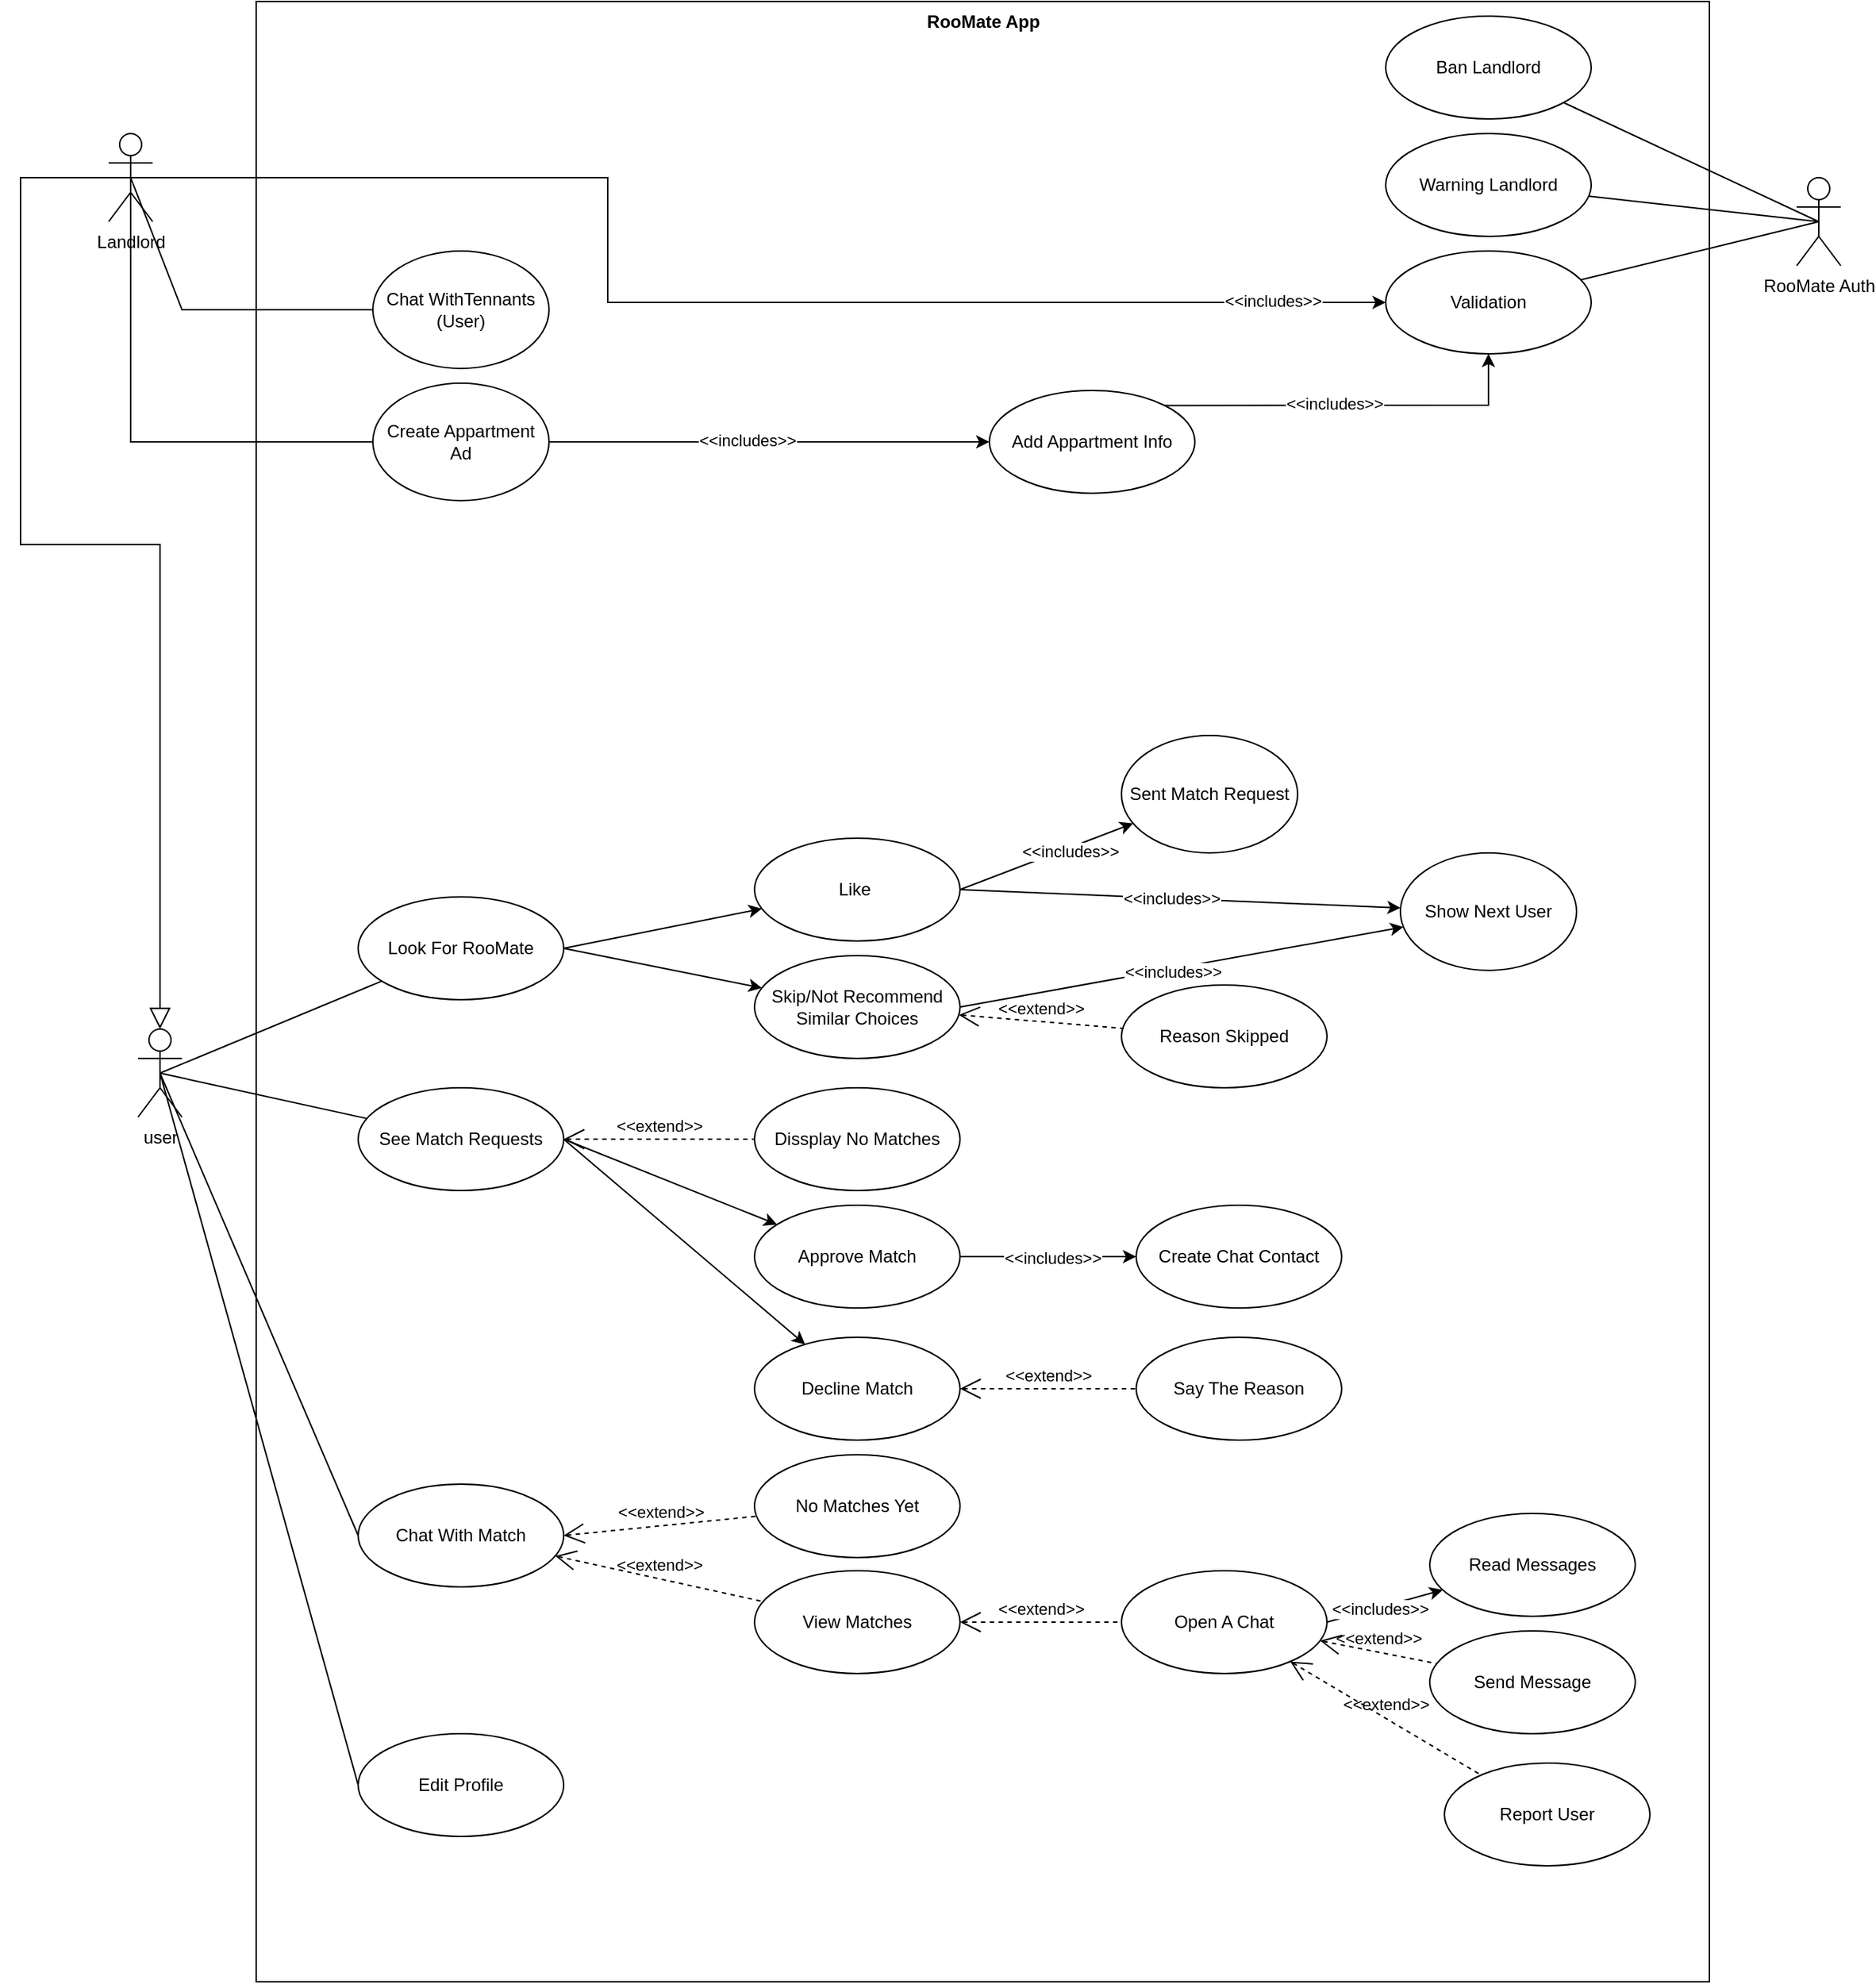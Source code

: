 <mxfile version="26.2.2">
  <diagram name="Σελίδα-1" id="lDg-v396kHItLGcpea-5">
    <mxGraphModel dx="1585" dy="940" grid="1" gridSize="10" guides="1" tooltips="1" connect="1" arrows="1" fold="1" page="1" pageScale="1" pageWidth="827" pageHeight="1169" math="0" shadow="0">
      <root>
        <mxCell id="0" />
        <mxCell id="1" parent="0" />
        <mxCell id="cT3gamhLJcz5Im4jAsNJ-1" value="RooMate App" style="shape=rect;html=1;verticalAlign=top;fontStyle=1;whiteSpace=wrap;align=center;" parent="1" vertex="1">
          <mxGeometry x="250.5" y="30" width="990" height="1349" as="geometry" />
        </mxCell>
        <mxCell id="cT3gamhLJcz5Im4jAsNJ-2" value="user" style="shape=umlActor;html=1;verticalLabelPosition=bottom;verticalAlign=top;align=center;" parent="1" vertex="1">
          <mxGeometry x="170" y="730" width="30" height="60" as="geometry" />
        </mxCell>
        <mxCell id="cT3gamhLJcz5Im4jAsNJ-3" value="Landlord" style="shape=umlActor;html=1;verticalLabelPosition=bottom;verticalAlign=top;align=center;" parent="1" vertex="1">
          <mxGeometry x="150" y="120" width="30" height="60" as="geometry" />
        </mxCell>
        <mxCell id="cT3gamhLJcz5Im4jAsNJ-4" value="RooMate Auth" style="shape=umlActor;html=1;verticalLabelPosition=bottom;verticalAlign=top;align=center;" parent="1" vertex="1">
          <mxGeometry x="1300" y="150" width="30" height="60" as="geometry" />
        </mxCell>
        <mxCell id="cT3gamhLJcz5Im4jAsNJ-12" value="Ban Landlord" style="ellipse;whiteSpace=wrap;html=1;" parent="1" vertex="1">
          <mxGeometry x="1020" y="40" width="140" height="70" as="geometry" />
        </mxCell>
        <mxCell id="cT3gamhLJcz5Im4jAsNJ-14" value="Warning Landlord" style="ellipse;whiteSpace=wrap;html=1;" parent="1" vertex="1">
          <mxGeometry x="1020" y="120" width="140" height="70" as="geometry" />
        </mxCell>
        <mxCell id="cT3gamhLJcz5Im4jAsNJ-15" value="Validation" style="ellipse;whiteSpace=wrap;html=1;" parent="1" vertex="1">
          <mxGeometry x="1020" y="200" width="140" height="70" as="geometry" />
        </mxCell>
        <mxCell id="cT3gamhLJcz5Im4jAsNJ-16" value="" style="edgeStyle=none;html=1;endArrow=none;verticalAlign=bottom;rounded=0;entryX=0.5;entryY=0.5;entryDx=0;entryDy=0;entryPerimeter=0;" parent="1" source="cT3gamhLJcz5Im4jAsNJ-12" target="cT3gamhLJcz5Im4jAsNJ-4" edge="1">
          <mxGeometry width="160" relative="1" as="geometry">
            <mxPoint x="780" y="149.5" as="sourcePoint" />
            <mxPoint x="940" y="149.5" as="targetPoint" />
            <Array as="points" />
          </mxGeometry>
        </mxCell>
        <mxCell id="cT3gamhLJcz5Im4jAsNJ-17" value="" style="edgeStyle=none;html=1;endArrow=none;verticalAlign=bottom;rounded=0;entryX=0.5;entryY=0.5;entryDx=0;entryDy=0;entryPerimeter=0;" parent="1" source="cT3gamhLJcz5Im4jAsNJ-14" target="cT3gamhLJcz5Im4jAsNJ-4" edge="1">
          <mxGeometry width="160" relative="1" as="geometry">
            <mxPoint x="855" y="158" as="sourcePoint" />
            <mxPoint x="945" y="170" as="targetPoint" />
            <Array as="points" />
          </mxGeometry>
        </mxCell>
        <mxCell id="cT3gamhLJcz5Im4jAsNJ-18" value="" style="edgeStyle=none;html=1;endArrow=none;verticalAlign=bottom;rounded=0;entryX=0.5;entryY=0.5;entryDx=0;entryDy=0;entryPerimeter=0;" parent="1" source="cT3gamhLJcz5Im4jAsNJ-15" target="cT3gamhLJcz5Im4jAsNJ-4" edge="1">
          <mxGeometry width="160" relative="1" as="geometry">
            <mxPoint x="420" y="280" as="sourcePoint" />
            <mxPoint x="580" y="280" as="targetPoint" />
          </mxGeometry>
        </mxCell>
        <mxCell id="cT3gamhLJcz5Im4jAsNJ-21" value="Chat WithTennants&lt;div&gt;(User)&lt;/div&gt;" style="ellipse;whiteSpace=wrap;html=1;" parent="1" vertex="1">
          <mxGeometry x="330" y="200" width="120" height="80" as="geometry" />
        </mxCell>
        <mxCell id="cT3gamhLJcz5Im4jAsNJ-22" value="Create Appartment Ad" style="ellipse;whiteSpace=wrap;html=1;" parent="1" vertex="1">
          <mxGeometry x="330" y="290" width="120" height="80" as="geometry" />
        </mxCell>
        <mxCell id="cT3gamhLJcz5Im4jAsNJ-24" value="" style="edgeStyle=orthogonalEdgeStyle;html=1;endArrow=none;verticalAlign=bottom;rounded=0;exitX=0.5;exitY=0.5;exitDx=0;exitDy=0;exitPerimeter=0;" parent="1" source="cT3gamhLJcz5Im4jAsNJ-3" edge="1">
          <mxGeometry width="160" relative="1" as="geometry">
            <mxPoint x="170" y="149.5" as="sourcePoint" />
            <mxPoint x="880" y="235" as="targetPoint" />
            <Array as="points">
              <mxPoint x="490" y="150" />
              <mxPoint x="490" y="235" />
            </Array>
          </mxGeometry>
        </mxCell>
        <mxCell id="cT3gamhLJcz5Im4jAsNJ-25" value="" style="edgeStyle=none;html=1;endArrow=none;verticalAlign=bottom;rounded=0;exitX=0.5;exitY=0.5;exitDx=0;exitDy=0;exitPerimeter=0;" parent="1" source="cT3gamhLJcz5Im4jAsNJ-3" target="cT3gamhLJcz5Im4jAsNJ-21" edge="1">
          <mxGeometry width="160" relative="1" as="geometry">
            <mxPoint x="400" y="320" as="sourcePoint" />
            <mxPoint x="560" y="320" as="targetPoint" />
            <Array as="points">
              <mxPoint x="200" y="240" />
            </Array>
          </mxGeometry>
        </mxCell>
        <mxCell id="cT3gamhLJcz5Im4jAsNJ-26" value="" style="edgeStyle=none;html=1;endArrow=none;verticalAlign=bottom;rounded=0;exitX=0.5;exitY=0.5;exitDx=0;exitDy=0;exitPerimeter=0;" parent="1" source="cT3gamhLJcz5Im4jAsNJ-3" target="cT3gamhLJcz5Im4jAsNJ-22" edge="1">
          <mxGeometry width="160" relative="1" as="geometry">
            <mxPoint x="400" y="400" as="sourcePoint" />
            <mxPoint x="560" y="400" as="targetPoint" />
            <Array as="points">
              <mxPoint x="165" y="330" />
            </Array>
          </mxGeometry>
        </mxCell>
        <mxCell id="cT3gamhLJcz5Im4jAsNJ-30" value="Add Appartment Info" style="ellipse;whiteSpace=wrap;html=1;" parent="1" vertex="1">
          <mxGeometry x="750" y="295" width="140" height="70" as="geometry" />
        </mxCell>
        <mxCell id="cT3gamhLJcz5Im4jAsNJ-48" style="edgeStyle=none;rounded=0;orthogonalLoop=1;jettySize=auto;html=1;" parent="1" source="cT3gamhLJcz5Im4jAsNJ-22" target="cT3gamhLJcz5Im4jAsNJ-30" edge="1">
          <mxGeometry relative="1" as="geometry">
            <mxPoint x="470" y="515" as="sourcePoint" />
            <mxPoint x="607" y="481" as="targetPoint" />
          </mxGeometry>
        </mxCell>
        <mxCell id="cT3gamhLJcz5Im4jAsNJ-49" value="&amp;lt;&amp;lt;includes&amp;gt;&amp;gt;" style="edgeLabel;html=1;align=center;verticalAlign=middle;resizable=0;points=[];" parent="cT3gamhLJcz5Im4jAsNJ-48" vertex="1" connectable="0">
          <mxGeometry x="-0.099" y="1" relative="1" as="geometry">
            <mxPoint as="offset" />
          </mxGeometry>
        </mxCell>
        <mxCell id="cT3gamhLJcz5Im4jAsNJ-51" style="edgeStyle=none;rounded=0;orthogonalLoop=1;jettySize=auto;html=1;exitX=1;exitY=0;exitDx=0;exitDy=0;" parent="1" source="cT3gamhLJcz5Im4jAsNJ-30" target="cT3gamhLJcz5Im4jAsNJ-15" edge="1">
          <mxGeometry relative="1" as="geometry">
            <mxPoint x="470" y="515" as="sourcePoint" />
            <mxPoint x="607" y="481" as="targetPoint" />
            <Array as="points">
              <mxPoint x="1090" y="305" />
            </Array>
          </mxGeometry>
        </mxCell>
        <mxCell id="cT3gamhLJcz5Im4jAsNJ-52" value="&amp;lt;&amp;lt;includes&amp;gt;&amp;gt;" style="edgeLabel;html=1;align=center;verticalAlign=middle;resizable=0;points=[];" parent="cT3gamhLJcz5Im4jAsNJ-51" vertex="1" connectable="0">
          <mxGeometry x="-0.099" y="1" relative="1" as="geometry">
            <mxPoint as="offset" />
          </mxGeometry>
        </mxCell>
        <mxCell id="cT3gamhLJcz5Im4jAsNJ-53" style="edgeStyle=none;rounded=0;orthogonalLoop=1;jettySize=auto;html=1;" parent="1" target="cT3gamhLJcz5Im4jAsNJ-15" edge="1">
          <mxGeometry relative="1" as="geometry">
            <mxPoint x="880" y="235" as="sourcePoint" />
            <mxPoint x="751" y="280" as="targetPoint" />
          </mxGeometry>
        </mxCell>
        <mxCell id="cT3gamhLJcz5Im4jAsNJ-54" value="&amp;lt;&amp;lt;includes&amp;gt;&amp;gt;" style="edgeLabel;html=1;align=center;verticalAlign=middle;resizable=0;points=[];" parent="cT3gamhLJcz5Im4jAsNJ-53" vertex="1" connectable="0">
          <mxGeometry x="-0.099" y="1" relative="1" as="geometry">
            <mxPoint as="offset" />
          </mxGeometry>
        </mxCell>
        <mxCell id="cT3gamhLJcz5Im4jAsNJ-60" style="edgeStyle=none;rounded=0;orthogonalLoop=1;jettySize=auto;html=1;exitX=1;exitY=0.5;exitDx=0;exitDy=0;" parent="1" source="cT3gamhLJcz5Im4jAsNJ-56" target="cT3gamhLJcz5Im4jAsNJ-58" edge="1">
          <mxGeometry relative="1" as="geometry" />
        </mxCell>
        <mxCell id="cT3gamhLJcz5Im4jAsNJ-61" style="edgeStyle=none;rounded=0;orthogonalLoop=1;jettySize=auto;html=1;exitX=1;exitY=0.5;exitDx=0;exitDy=0;" parent="1" source="cT3gamhLJcz5Im4jAsNJ-56" target="cT3gamhLJcz5Im4jAsNJ-59" edge="1">
          <mxGeometry relative="1" as="geometry" />
        </mxCell>
        <mxCell id="cT3gamhLJcz5Im4jAsNJ-56" value="Look For RooMate" style="ellipse;whiteSpace=wrap;html=1;" parent="1" vertex="1">
          <mxGeometry x="320" y="640" width="140" height="70" as="geometry" />
        </mxCell>
        <mxCell id="cT3gamhLJcz5Im4jAsNJ-57" value="" style="edgeStyle=none;html=1;endArrow=none;verticalAlign=bottom;rounded=0;exitX=0.5;exitY=0.5;exitDx=0;exitDy=0;exitPerimeter=0;" parent="1" source="cT3gamhLJcz5Im4jAsNJ-2" target="cT3gamhLJcz5Im4jAsNJ-56" edge="1">
          <mxGeometry width="160" relative="1" as="geometry">
            <mxPoint x="400" y="600" as="sourcePoint" />
            <mxPoint x="560" y="600" as="targetPoint" />
          </mxGeometry>
        </mxCell>
        <mxCell id="cT3gamhLJcz5Im4jAsNJ-66" style="edgeStyle=none;rounded=0;orthogonalLoop=1;jettySize=auto;html=1;exitX=1;exitY=0.5;exitDx=0;exitDy=0;" parent="1" source="cT3gamhLJcz5Im4jAsNJ-58" target="cT3gamhLJcz5Im4jAsNJ-65" edge="1">
          <mxGeometry relative="1" as="geometry" />
        </mxCell>
        <mxCell id="cT3gamhLJcz5Im4jAsNJ-67" value="&amp;lt;&amp;lt;includes&amp;gt;&amp;gt;" style="edgeLabel;html=1;align=center;verticalAlign=middle;resizable=0;points=[];" parent="cT3gamhLJcz5Im4jAsNJ-66" vertex="1" connectable="0">
          <mxGeometry x="0.25" y="-2" relative="1" as="geometry">
            <mxPoint as="offset" />
          </mxGeometry>
        </mxCell>
        <mxCell id="cT3gamhLJcz5Im4jAsNJ-73" style="edgeStyle=none;rounded=0;orthogonalLoop=1;jettySize=auto;html=1;exitX=1;exitY=0.5;exitDx=0;exitDy=0;" parent="1" source="cT3gamhLJcz5Im4jAsNJ-58" target="cT3gamhLJcz5Im4jAsNJ-72" edge="1">
          <mxGeometry relative="1" as="geometry" />
        </mxCell>
        <mxCell id="cT3gamhLJcz5Im4jAsNJ-74" value="&amp;lt;&amp;lt;includes&amp;gt;&amp;gt;" style="edgeLabel;html=1;align=center;verticalAlign=middle;resizable=0;points=[];" parent="cT3gamhLJcz5Im4jAsNJ-73" vertex="1" connectable="0">
          <mxGeometry x="-0.04" relative="1" as="geometry">
            <mxPoint as="offset" />
          </mxGeometry>
        </mxCell>
        <mxCell id="cT3gamhLJcz5Im4jAsNJ-58" value="Like&amp;nbsp;" style="ellipse;whiteSpace=wrap;html=1;" parent="1" vertex="1">
          <mxGeometry x="590" y="600" width="140" height="70" as="geometry" />
        </mxCell>
        <mxCell id="cT3gamhLJcz5Im4jAsNJ-68" style="edgeStyle=none;rounded=0;orthogonalLoop=1;jettySize=auto;html=1;exitX=1;exitY=0.5;exitDx=0;exitDy=0;" parent="1" source="cT3gamhLJcz5Im4jAsNJ-59" target="cT3gamhLJcz5Im4jAsNJ-72" edge="1">
          <mxGeometry relative="1" as="geometry" />
        </mxCell>
        <mxCell id="cT3gamhLJcz5Im4jAsNJ-69" value="&amp;lt;&amp;lt;includes&amp;gt;&amp;gt;" style="edgeLabel;html=1;align=center;verticalAlign=middle;resizable=0;points=[];" parent="cT3gamhLJcz5Im4jAsNJ-68" vertex="1" connectable="0">
          <mxGeometry x="-0.044" y="-2" relative="1" as="geometry">
            <mxPoint as="offset" />
          </mxGeometry>
        </mxCell>
        <mxCell id="cT3gamhLJcz5Im4jAsNJ-59" value="Skip/Not Recommend Similar Choices" style="ellipse;whiteSpace=wrap;html=1;" parent="1" vertex="1">
          <mxGeometry x="590" y="680" width="140" height="70" as="geometry" />
        </mxCell>
        <mxCell id="cT3gamhLJcz5Im4jAsNJ-65" value="Sent Match Request" style="ellipse;whiteSpace=wrap;html=1;" parent="1" vertex="1">
          <mxGeometry x="840" y="530" width="120" height="80" as="geometry" />
        </mxCell>
        <mxCell id="cT3gamhLJcz5Im4jAsNJ-70" value="Reason Skipped" style="ellipse;whiteSpace=wrap;html=1;" parent="1" vertex="1">
          <mxGeometry x="840" y="700" width="140" height="70" as="geometry" />
        </mxCell>
        <mxCell id="cT3gamhLJcz5Im4jAsNJ-71" value="&amp;lt;&amp;lt;extend&amp;gt;&amp;gt;" style="edgeStyle=none;html=1;startArrow=open;endArrow=none;startSize=12;verticalAlign=bottom;dashed=1;labelBackgroundColor=none;rounded=0;" parent="1" source="cT3gamhLJcz5Im4jAsNJ-59" target="cT3gamhLJcz5Im4jAsNJ-70" edge="1">
          <mxGeometry width="160" relative="1" as="geometry">
            <mxPoint x="630" y="600" as="sourcePoint" />
            <mxPoint x="790" y="600" as="targetPoint" />
          </mxGeometry>
        </mxCell>
        <mxCell id="cT3gamhLJcz5Im4jAsNJ-72" value="Show Next User" style="ellipse;whiteSpace=wrap;html=1;" parent="1" vertex="1">
          <mxGeometry x="1030" y="610" width="120" height="80" as="geometry" />
        </mxCell>
        <mxCell id="cT3gamhLJcz5Im4jAsNJ-85" style="edgeStyle=none;rounded=0;orthogonalLoop=1;jettySize=auto;html=1;exitX=1;exitY=0.5;exitDx=0;exitDy=0;" parent="1" source="cT3gamhLJcz5Im4jAsNJ-75" target="cT3gamhLJcz5Im4jAsNJ-77" edge="1">
          <mxGeometry relative="1" as="geometry" />
        </mxCell>
        <mxCell id="cT3gamhLJcz5Im4jAsNJ-86" style="edgeStyle=none;rounded=0;orthogonalLoop=1;jettySize=auto;html=1;exitX=1;exitY=0.5;exitDx=0;exitDy=0;" parent="1" source="cT3gamhLJcz5Im4jAsNJ-75" target="cT3gamhLJcz5Im4jAsNJ-79" edge="1">
          <mxGeometry relative="1" as="geometry" />
        </mxCell>
        <mxCell id="cT3gamhLJcz5Im4jAsNJ-75" value="See Match Requests" style="ellipse;whiteSpace=wrap;html=1;" parent="1" vertex="1">
          <mxGeometry x="320" y="770" width="140" height="70" as="geometry" />
        </mxCell>
        <mxCell id="cT3gamhLJcz5Im4jAsNJ-76" value="" style="edgeStyle=none;html=1;endArrow=none;verticalAlign=bottom;rounded=0;exitX=0.5;exitY=0.5;exitDx=0;exitDy=0;exitPerimeter=0;" parent="1" source="cT3gamhLJcz5Im4jAsNJ-2" target="cT3gamhLJcz5Im4jAsNJ-75" edge="1">
          <mxGeometry width="160" relative="1" as="geometry">
            <mxPoint x="450" y="810" as="sourcePoint" />
            <mxPoint x="610" y="810" as="targetPoint" />
          </mxGeometry>
        </mxCell>
        <mxCell id="cT3gamhLJcz5Im4jAsNJ-89" style="edgeStyle=none;rounded=0;orthogonalLoop=1;jettySize=auto;html=1;exitX=1;exitY=0.5;exitDx=0;exitDy=0;" parent="1" source="cT3gamhLJcz5Im4jAsNJ-77" target="cT3gamhLJcz5Im4jAsNJ-88" edge="1">
          <mxGeometry relative="1" as="geometry" />
        </mxCell>
        <mxCell id="cT3gamhLJcz5Im4jAsNJ-90" value="&amp;lt;&amp;lt;includes&amp;gt;&amp;gt;" style="edgeLabel;html=1;align=center;verticalAlign=middle;resizable=0;points=[];" parent="cT3gamhLJcz5Im4jAsNJ-89" vertex="1" connectable="0">
          <mxGeometry x="0.051" y="-1" relative="1" as="geometry">
            <mxPoint as="offset" />
          </mxGeometry>
        </mxCell>
        <mxCell id="cT3gamhLJcz5Im4jAsNJ-77" value="Approve Match" style="ellipse;whiteSpace=wrap;html=1;" parent="1" vertex="1">
          <mxGeometry x="590" y="850" width="140" height="70" as="geometry" />
        </mxCell>
        <mxCell id="cT3gamhLJcz5Im4jAsNJ-78" value="Dissplay No Matches" style="ellipse;whiteSpace=wrap;html=1;" parent="1" vertex="1">
          <mxGeometry x="590" y="770" width="140" height="70" as="geometry" />
        </mxCell>
        <mxCell id="cT3gamhLJcz5Im4jAsNJ-79" value="Decline Match" style="ellipse;whiteSpace=wrap;html=1;" parent="1" vertex="1">
          <mxGeometry x="590" y="940" width="140" height="70" as="geometry" />
        </mxCell>
        <mxCell id="cT3gamhLJcz5Im4jAsNJ-88" value="Create Chat Contact" style="ellipse;whiteSpace=wrap;html=1;" parent="1" vertex="1">
          <mxGeometry x="850" y="850" width="140" height="70" as="geometry" />
        </mxCell>
        <mxCell id="cT3gamhLJcz5Im4jAsNJ-91" value="Say The Reason" style="ellipse;whiteSpace=wrap;html=1;" parent="1" vertex="1">
          <mxGeometry x="850" y="940" width="140" height="70" as="geometry" />
        </mxCell>
        <mxCell id="cT3gamhLJcz5Im4jAsNJ-92" value="&amp;lt;&amp;lt;extend&amp;gt;&amp;gt;" style="edgeStyle=none;html=1;startArrow=open;endArrow=none;startSize=12;verticalAlign=bottom;dashed=1;labelBackgroundColor=none;rounded=0;" parent="1" source="cT3gamhLJcz5Im4jAsNJ-79" target="cT3gamhLJcz5Im4jAsNJ-91" edge="1">
          <mxGeometry width="160" relative="1" as="geometry">
            <mxPoint x="660" y="940" as="sourcePoint" />
            <mxPoint x="820" y="940" as="targetPoint" />
          </mxGeometry>
        </mxCell>
        <mxCell id="cT3gamhLJcz5Im4jAsNJ-94" value="Chat With Match" style="ellipse;whiteSpace=wrap;html=1;" parent="1" vertex="1">
          <mxGeometry x="320" y="1040" width="140" height="70" as="geometry" />
        </mxCell>
        <mxCell id="cT3gamhLJcz5Im4jAsNJ-95" value="No Matches Yet" style="ellipse;whiteSpace=wrap;html=1;" parent="1" vertex="1">
          <mxGeometry x="590" y="1020" width="140" height="70" as="geometry" />
        </mxCell>
        <mxCell id="cT3gamhLJcz5Im4jAsNJ-96" value="&amp;lt;&amp;lt;extend&amp;gt;&amp;gt;" style="edgeStyle=none;html=1;startArrow=open;endArrow=none;startSize=12;verticalAlign=bottom;dashed=1;labelBackgroundColor=none;rounded=0;exitX=1;exitY=0.5;exitDx=0;exitDy=0;" parent="1" source="cT3gamhLJcz5Im4jAsNJ-75" target="cT3gamhLJcz5Im4jAsNJ-78" edge="1">
          <mxGeometry width="160" relative="1" as="geometry">
            <mxPoint x="470" y="789" as="sourcePoint" />
            <mxPoint x="630" y="789" as="targetPoint" />
          </mxGeometry>
        </mxCell>
        <mxCell id="cT3gamhLJcz5Im4jAsNJ-97" value="&amp;lt;&amp;lt;extend&amp;gt;&amp;gt;" style="edgeStyle=none;html=1;startArrow=open;endArrow=none;startSize=12;verticalAlign=bottom;dashed=1;labelBackgroundColor=none;rounded=0;exitX=1;exitY=0.5;exitDx=0;exitDy=0;" parent="1" source="cT3gamhLJcz5Im4jAsNJ-94" target="cT3gamhLJcz5Im4jAsNJ-95" edge="1">
          <mxGeometry width="160" relative="1" as="geometry">
            <mxPoint x="480" y="1074.5" as="sourcePoint" />
            <mxPoint x="620" y="1075" as="targetPoint" />
          </mxGeometry>
        </mxCell>
        <mxCell id="cT3gamhLJcz5Im4jAsNJ-107" style="edgeStyle=none;rounded=0;orthogonalLoop=1;jettySize=auto;html=1;exitX=1;exitY=0.5;exitDx=0;exitDy=0;" parent="1" source="cT3gamhLJcz5Im4jAsNJ-98" target="cT3gamhLJcz5Im4jAsNJ-104" edge="1">
          <mxGeometry relative="1" as="geometry" />
        </mxCell>
        <mxCell id="cT3gamhLJcz5Im4jAsNJ-108" value="&amp;lt;&amp;lt;includes&amp;gt;&amp;gt;" style="edgeLabel;html=1;align=center;verticalAlign=middle;resizable=0;points=[];" parent="cT3gamhLJcz5Im4jAsNJ-107" vertex="1" connectable="0">
          <mxGeometry x="-0.106" y="-1" relative="1" as="geometry">
            <mxPoint as="offset" />
          </mxGeometry>
        </mxCell>
        <mxCell id="cT3gamhLJcz5Im4jAsNJ-98" value="Open A Chat" style="ellipse;whiteSpace=wrap;html=1;" parent="1" vertex="1">
          <mxGeometry x="840" y="1099" width="140" height="70" as="geometry" />
        </mxCell>
        <mxCell id="cT3gamhLJcz5Im4jAsNJ-99" value="View Matches" style="ellipse;whiteSpace=wrap;html=1;" parent="1" vertex="1">
          <mxGeometry x="590" y="1099" width="140" height="70" as="geometry" />
        </mxCell>
        <mxCell id="cT3gamhLJcz5Im4jAsNJ-103" value="&amp;lt;&amp;lt;extend&amp;gt;&amp;gt;" style="edgeStyle=none;html=1;startArrow=open;endArrow=none;startSize=12;verticalAlign=bottom;dashed=1;labelBackgroundColor=none;rounded=0;entryX=0;entryY=0.5;entryDx=0;entryDy=0;exitX=1;exitY=0.5;exitDx=0;exitDy=0;" parent="1" source="cT3gamhLJcz5Im4jAsNJ-99" target="cT3gamhLJcz5Im4jAsNJ-98" edge="1">
          <mxGeometry width="160" relative="1" as="geometry">
            <mxPoint x="660" y="1170" as="sourcePoint" />
            <mxPoint x="820" y="1170" as="targetPoint" />
          </mxGeometry>
        </mxCell>
        <mxCell id="cT3gamhLJcz5Im4jAsNJ-104" value="Read Messages" style="ellipse;whiteSpace=wrap;html=1;" parent="1" vertex="1">
          <mxGeometry x="1050" y="1060" width="140" height="70" as="geometry" />
        </mxCell>
        <mxCell id="cT3gamhLJcz5Im4jAsNJ-106" value="&amp;lt;&amp;lt;extend&amp;gt;&amp;gt;" style="edgeStyle=none;html=1;startArrow=open;endArrow=none;startSize=12;verticalAlign=bottom;dashed=1;labelBackgroundColor=none;rounded=0;" parent="1" source="cT3gamhLJcz5Im4jAsNJ-94" target="cT3gamhLJcz5Im4jAsNJ-99" edge="1">
          <mxGeometry width="160" relative="1" as="geometry">
            <mxPoint x="470" y="1085" as="sourcePoint" />
            <mxPoint x="601" y="1072" as="targetPoint" />
          </mxGeometry>
        </mxCell>
        <mxCell id="cT3gamhLJcz5Im4jAsNJ-109" value="Send Message" style="ellipse;whiteSpace=wrap;html=1;" parent="1" vertex="1">
          <mxGeometry x="1050" y="1140" width="140" height="70" as="geometry" />
        </mxCell>
        <mxCell id="cT3gamhLJcz5Im4jAsNJ-110" value="&amp;lt;&amp;lt;extend&amp;gt;&amp;gt;" style="edgeStyle=none;html=1;startArrow=open;endArrow=none;startSize=12;verticalAlign=bottom;dashed=1;labelBackgroundColor=none;rounded=0;" parent="1" source="cT3gamhLJcz5Im4jAsNJ-98" target="cT3gamhLJcz5Im4jAsNJ-109" edge="1">
          <mxGeometry width="160" relative="1" as="geometry">
            <mxPoint x="920" y="1030" as="sourcePoint" />
            <mxPoint x="1080" y="1030" as="targetPoint" />
          </mxGeometry>
        </mxCell>
        <mxCell id="cT3gamhLJcz5Im4jAsNJ-111" value="Edit Profile" style="ellipse;whiteSpace=wrap;html=1;" parent="1" vertex="1">
          <mxGeometry x="320" y="1210" width="140" height="70" as="geometry" />
        </mxCell>
        <mxCell id="cT3gamhLJcz5Im4jAsNJ-113" value="" style="edgeStyle=none;html=1;endArrow=none;verticalAlign=bottom;rounded=0;exitX=0.5;exitY=0.5;exitDx=0;exitDy=0;exitPerimeter=0;entryX=0;entryY=0.5;entryDx=0;entryDy=0;" parent="1" source="cT3gamhLJcz5Im4jAsNJ-2" target="cT3gamhLJcz5Im4jAsNJ-94" edge="1">
          <mxGeometry width="160" relative="1" as="geometry">
            <mxPoint x="310" y="950" as="sourcePoint" />
            <mxPoint x="470" y="950" as="targetPoint" />
          </mxGeometry>
        </mxCell>
        <mxCell id="cT3gamhLJcz5Im4jAsNJ-114" value="" style="edgeStyle=none;html=1;endArrow=none;verticalAlign=bottom;rounded=0;exitX=0.5;exitY=0.5;exitDx=0;exitDy=0;exitPerimeter=0;entryX=0;entryY=0.5;entryDx=0;entryDy=0;" parent="1" source="cT3gamhLJcz5Im4jAsNJ-2" target="cT3gamhLJcz5Im4jAsNJ-111" edge="1">
          <mxGeometry width="160" relative="1" as="geometry">
            <mxPoint x="310" y="950" as="sourcePoint" />
            <mxPoint x="470" y="950" as="targetPoint" />
          </mxGeometry>
        </mxCell>
        <mxCell id="6kk8CzSJ9CFg4ynsYoBJ-3" value="" style="edgeStyle=none;html=1;endArrow=block;endFill=0;endSize=12;verticalAlign=bottom;rounded=0;exitX=0.5;exitY=0.5;exitDx=0;exitDy=0;exitPerimeter=0;entryX=0.5;entryY=0;entryDx=0;entryDy=0;entryPerimeter=0;" parent="1" source="cT3gamhLJcz5Im4jAsNJ-3" target="cT3gamhLJcz5Im4jAsNJ-2" edge="1">
          <mxGeometry width="160" relative="1" as="geometry">
            <mxPoint x="450" y="260" as="sourcePoint" />
            <mxPoint x="610" y="260" as="targetPoint" />
            <Array as="points">
              <mxPoint x="90" y="150" />
              <mxPoint x="90" y="400" />
              <mxPoint x="185" y="400" />
            </Array>
          </mxGeometry>
        </mxCell>
        <mxCell id="xrxIlR6PT2CshjgiTG43-1" value="Report User" style="ellipse;whiteSpace=wrap;html=1;" vertex="1" parent="1">
          <mxGeometry x="1060" y="1230" width="140" height="70" as="geometry" />
        </mxCell>
        <mxCell id="xrxIlR6PT2CshjgiTG43-2" value="&amp;lt;&amp;lt;extend&amp;gt;&amp;gt;" style="edgeStyle=none;html=1;startArrow=open;endArrow=none;startSize=12;verticalAlign=bottom;dashed=1;labelBackgroundColor=none;rounded=0;" edge="1" parent="1" source="cT3gamhLJcz5Im4jAsNJ-98" target="xrxIlR6PT2CshjgiTG43-1">
          <mxGeometry width="160" relative="1" as="geometry">
            <mxPoint x="540" y="1150" as="sourcePoint" />
            <mxPoint x="700" y="1150" as="targetPoint" />
          </mxGeometry>
        </mxCell>
      </root>
    </mxGraphModel>
  </diagram>
</mxfile>
